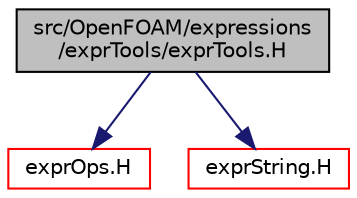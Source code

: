 digraph "src/OpenFOAM/expressions/exprTools/exprTools.H"
{
  bgcolor="transparent";
  edge [fontname="Helvetica",fontsize="10",labelfontname="Helvetica",labelfontsize="10"];
  node [fontname="Helvetica",fontsize="10",shape=record];
  Node1 [label="src/OpenFOAM/expressions\l/exprTools/exprTools.H",height=0.2,width=0.4,color="black", fillcolor="grey75", style="filled" fontcolor="black"];
  Node1 -> Node2 [color="midnightblue",fontsize="10",style="solid",fontname="Helvetica"];
  Node2 [label="exprOps.H",height=0.2,width=0.4,color="red",URL="$exprOps_8H.html",tooltip="Operations involving expressions. "];
  Node1 -> Node3 [color="midnightblue",fontsize="10",style="solid",fontname="Helvetica"];
  Node3 [label="exprString.H",height=0.2,width=0.4,color="red",URL="$exprString_8H.html"];
}
